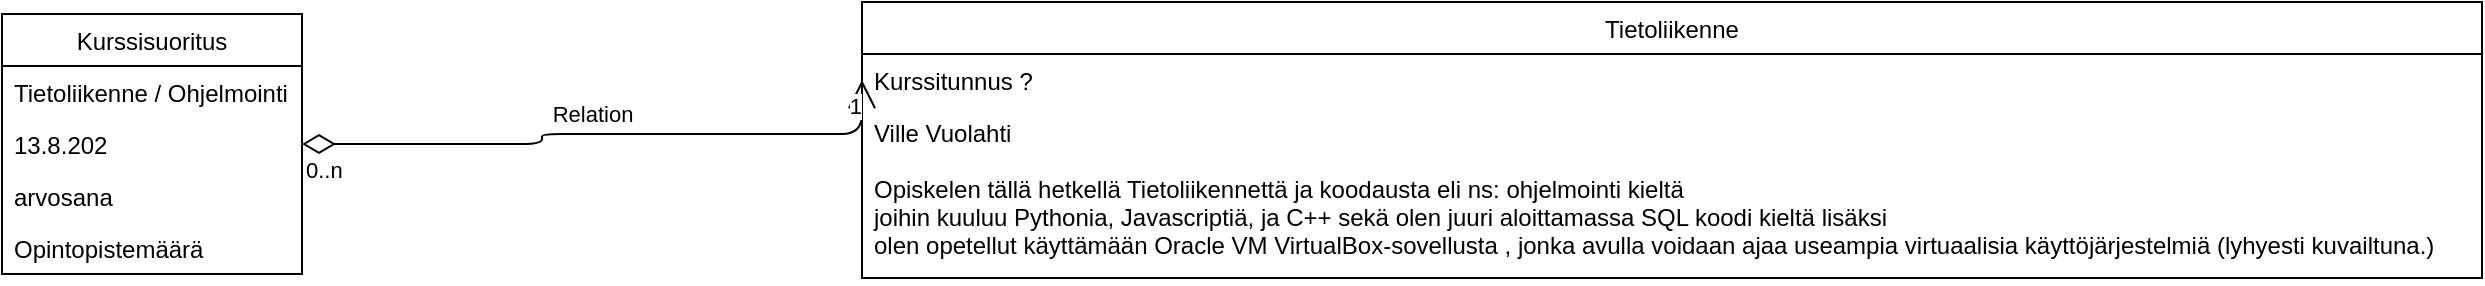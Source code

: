 <mxfile version="13.6.2" type="device"><diagram id="xjV8KDFQKtG4ICbQoQ5U" name="Page-1"><mxGraphModel dx="1422" dy="762" grid="1" gridSize="10" guides="1" tooltips="1" connect="1" arrows="1" fold="1" page="1" pageScale="1" pageWidth="827" pageHeight="1169" math="0" shadow="0"><root><mxCell id="0"/><mxCell id="1" parent="0"/><mxCell id="5lB_KOj0NTrvx90SKgth-5" value="Tietoliikenne" style="swimlane;fontStyle=0;childLayout=stackLayout;horizontal=1;startSize=26;fillColor=none;horizontalStack=0;resizeParent=1;resizeParentMax=0;resizeLast=0;collapsible=1;marginBottom=0;" vertex="1" parent="1"><mxGeometry x="440" y="244" width="810" height="138" as="geometry"/></mxCell><mxCell id="5lB_KOj0NTrvx90SKgth-7" value="Kurssitunnus ? " style="text;strokeColor=none;fillColor=none;align=left;verticalAlign=top;spacingLeft=4;spacingRight=4;overflow=hidden;rotatable=0;points=[[0,0.5],[1,0.5]];portConstraint=eastwest;" vertex="1" parent="5lB_KOj0NTrvx90SKgth-5"><mxGeometry y="26" width="810" height="26" as="geometry"/></mxCell><mxCell id="5lB_KOj0NTrvx90SKgth-8" value="Ville Vuolahti " style="text;strokeColor=none;fillColor=none;align=left;verticalAlign=top;spacingLeft=4;spacingRight=4;overflow=hidden;rotatable=0;points=[[0,0.5],[1,0.5]];portConstraint=eastwest;" vertex="1" parent="5lB_KOj0NTrvx90SKgth-5"><mxGeometry y="52" width="810" height="28" as="geometry"/></mxCell><mxCell id="5lB_KOj0NTrvx90SKgth-18" value="Opiskelen tällä hetkellä Tietoliikennettä ja koodausta eli ns: ohjelmointi kieltä&#10;joihin kuuluu Pythonia, Javascriptiä, ja C++ sekä olen juuri aloittamassa SQL koodi kieltä lisäksi &#10;olen opetellut käyttämään Oracle VM VirtualBox-sovellusta , jonka avulla voidaan ajaa useampia virtuaalisia käyttöjärjestelmiä (lyhyesti kuvailtuna.)" style="text;strokeColor=none;fillColor=none;align=left;verticalAlign=top;spacingLeft=4;spacingRight=4;overflow=hidden;rotatable=0;points=[[0,0.5],[1,0.5]];portConstraint=eastwest;" vertex="1" parent="5lB_KOj0NTrvx90SKgth-5"><mxGeometry y="80" width="810" height="58" as="geometry"/></mxCell><mxCell id="5lB_KOj0NTrvx90SKgth-10" value="Relation" style="endArrow=open;html=1;endSize=12;startArrow=diamondThin;startSize=14;startFill=0;edgeStyle=orthogonalEdgeStyle;entryX=0;entryY=0.5;entryDx=0;entryDy=0;exitX=1;exitY=0.5;exitDx=0;exitDy=0;" edge="1" parent="1" source="5lB_KOj0NTrvx90SKgth-3" target="5lB_KOj0NTrvx90SKgth-7"><mxGeometry x="-0.038" y="10" relative="1" as="geometry"><mxPoint x="290" y="310" as="sourcePoint"/><mxPoint x="440" y="370" as="targetPoint"/><Array as="points"><mxPoint x="280" y="315"/><mxPoint x="280" y="310"/><mxPoint x="440" y="310"/></Array><mxPoint as="offset"/></mxGeometry></mxCell><mxCell id="5lB_KOj0NTrvx90SKgth-11" value="0..n" style="edgeLabel;resizable=0;html=1;align=left;verticalAlign=top;" connectable="0" vertex="1" parent="5lB_KOj0NTrvx90SKgth-10"><mxGeometry x="-1" relative="1" as="geometry"/></mxCell><mxCell id="5lB_KOj0NTrvx90SKgth-12" value="1" style="edgeLabel;resizable=0;html=1;align=right;verticalAlign=top;" connectable="0" vertex="1" parent="5lB_KOj0NTrvx90SKgth-10"><mxGeometry x="1" relative="1" as="geometry"/></mxCell><mxCell id="5lB_KOj0NTrvx90SKgth-1" value="Kurssisuoritus" style="swimlane;fontStyle=0;childLayout=stackLayout;horizontal=1;startSize=26;fillColor=none;horizontalStack=0;resizeParent=1;resizeParentMax=0;resizeLast=0;collapsible=1;marginBottom=0;" vertex="1" parent="1"><mxGeometry x="10" y="250" width="150" height="130" as="geometry"/></mxCell><mxCell id="5lB_KOj0NTrvx90SKgth-2" value="Tietoliikenne / Ohjelmointi" style="text;strokeColor=none;fillColor=none;align=left;verticalAlign=top;spacingLeft=4;spacingRight=4;overflow=hidden;rotatable=0;points=[[0,0.5],[1,0.5]];portConstraint=eastwest;" vertex="1" parent="5lB_KOj0NTrvx90SKgth-1"><mxGeometry y="26" width="150" height="26" as="geometry"/></mxCell><mxCell id="5lB_KOj0NTrvx90SKgth-3" value="13.8.202" style="text;strokeColor=none;fillColor=none;align=left;verticalAlign=top;spacingLeft=4;spacingRight=4;overflow=hidden;rotatable=0;points=[[0,0.5],[1,0.5]];portConstraint=eastwest;" vertex="1" parent="5lB_KOj0NTrvx90SKgth-1"><mxGeometry y="52" width="150" height="26" as="geometry"/></mxCell><mxCell id="5lB_KOj0NTrvx90SKgth-4" value="arvosana" style="text;strokeColor=none;fillColor=none;align=left;verticalAlign=top;spacingLeft=4;spacingRight=4;overflow=hidden;rotatable=0;points=[[0,0.5],[1,0.5]];portConstraint=eastwest;" vertex="1" parent="5lB_KOj0NTrvx90SKgth-1"><mxGeometry y="78" width="150" height="26" as="geometry"/></mxCell><mxCell id="5lB_KOj0NTrvx90SKgth-15" value="Opintopistemäärä" style="text;strokeColor=none;fillColor=none;align=left;verticalAlign=top;spacingLeft=4;spacingRight=4;overflow=hidden;rotatable=0;points=[[0,0.5],[1,0.5]];portConstraint=eastwest;" vertex="1" parent="5lB_KOj0NTrvx90SKgth-1"><mxGeometry y="104" width="150" height="26" as="geometry"/></mxCell></root></mxGraphModel></diagram></mxfile>